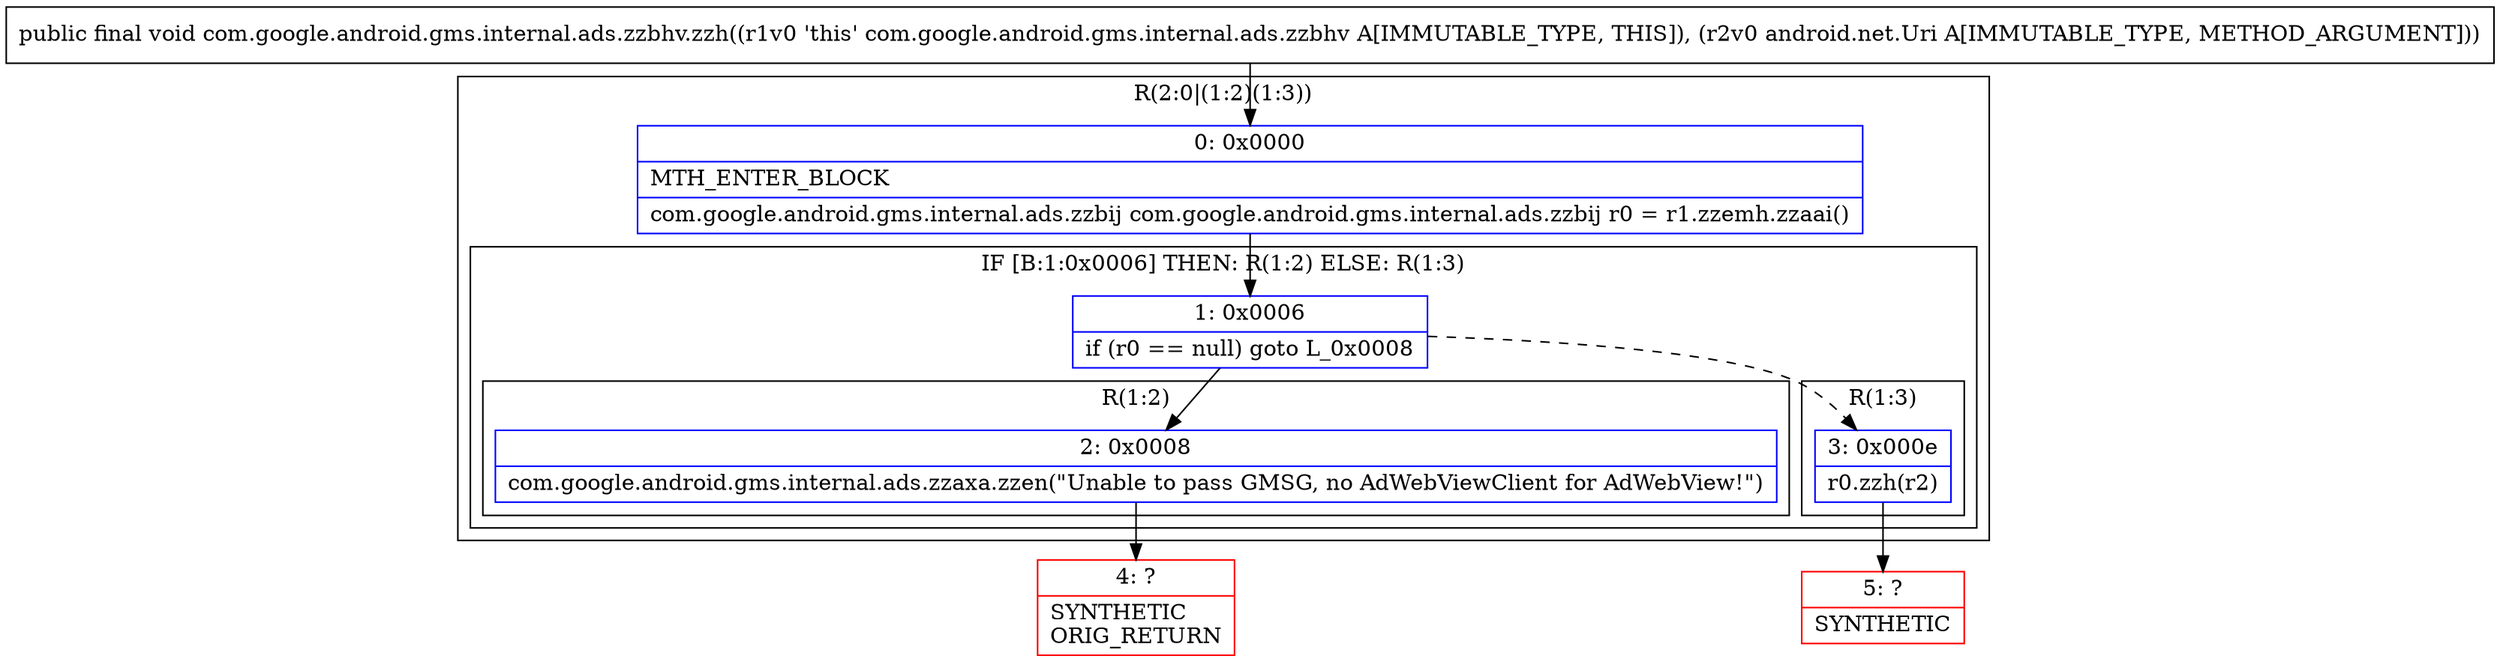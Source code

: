 digraph "CFG forcom.google.android.gms.internal.ads.zzbhv.zzh(Landroid\/net\/Uri;)V" {
subgraph cluster_Region_48381355 {
label = "R(2:0|(1:2)(1:3))";
node [shape=record,color=blue];
Node_0 [shape=record,label="{0\:\ 0x0000|MTH_ENTER_BLOCK\l|com.google.android.gms.internal.ads.zzbij com.google.android.gms.internal.ads.zzbij r0 = r1.zzemh.zzaai()\l}"];
subgraph cluster_IfRegion_31101795 {
label = "IF [B:1:0x0006] THEN: R(1:2) ELSE: R(1:3)";
node [shape=record,color=blue];
Node_1 [shape=record,label="{1\:\ 0x0006|if (r0 == null) goto L_0x0008\l}"];
subgraph cluster_Region_1718367331 {
label = "R(1:2)";
node [shape=record,color=blue];
Node_2 [shape=record,label="{2\:\ 0x0008|com.google.android.gms.internal.ads.zzaxa.zzen(\"Unable to pass GMSG, no AdWebViewClient for AdWebView!\")\l}"];
}
subgraph cluster_Region_1767346812 {
label = "R(1:3)";
node [shape=record,color=blue];
Node_3 [shape=record,label="{3\:\ 0x000e|r0.zzh(r2)\l}"];
}
}
}
Node_4 [shape=record,color=red,label="{4\:\ ?|SYNTHETIC\lORIG_RETURN\l}"];
Node_5 [shape=record,color=red,label="{5\:\ ?|SYNTHETIC\l}"];
MethodNode[shape=record,label="{public final void com.google.android.gms.internal.ads.zzbhv.zzh((r1v0 'this' com.google.android.gms.internal.ads.zzbhv A[IMMUTABLE_TYPE, THIS]), (r2v0 android.net.Uri A[IMMUTABLE_TYPE, METHOD_ARGUMENT])) }"];
MethodNode -> Node_0;
Node_0 -> Node_1;
Node_1 -> Node_2;
Node_1 -> Node_3[style=dashed];
Node_2 -> Node_4;
Node_3 -> Node_5;
}

